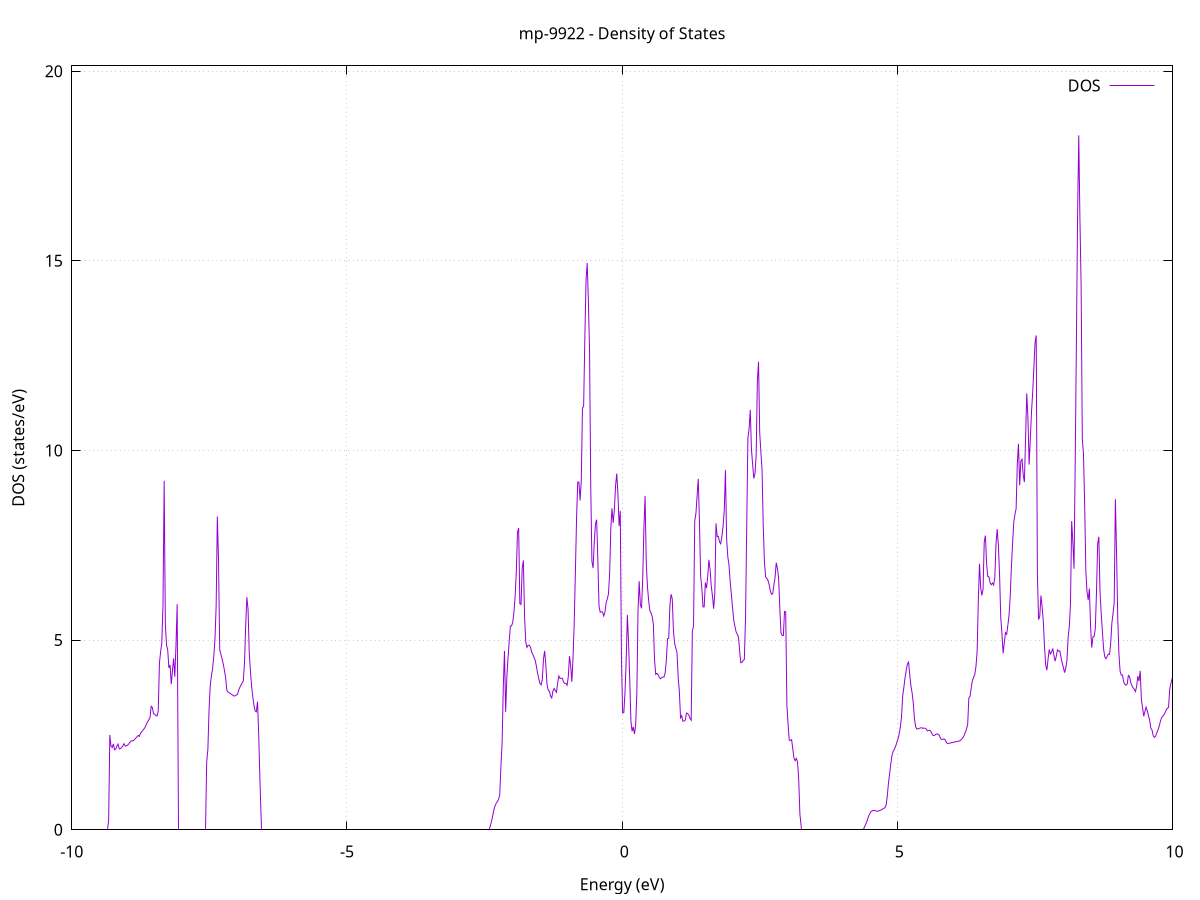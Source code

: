 set title 'mp-9922 - Density of States'
set xlabel 'Energy (eV)'
set ylabel 'DOS (states/eV)'
set grid
set xrange [-10:10]
set yrange [0:20.139]
set xzeroaxis lt -1
set terminal png size 800,600
set output 'mp-9922_dos_gnuplot.png'
plot '-' using 1:2 with lines title 'DOS'
-29.169300 0.000000
-29.147900 0.000000
-29.126400 0.000000
-29.104900 0.000000
-29.083500 0.000000
-29.062000 0.000000
-29.040500 0.000000
-29.019000 0.000000
-28.997600 0.000000
-28.976100 0.000000
-28.954600 0.000000
-28.933200 0.000000
-28.911700 0.000000
-28.890200 0.000000
-28.868800 0.000000
-28.847300 0.000000
-28.825800 0.000000
-28.804300 0.000000
-28.782900 0.000000
-28.761400 0.000000
-28.739900 0.000000
-28.718500 0.000000
-28.697000 0.000000
-28.675500 0.000000
-28.654100 0.000000
-28.632600 0.000000
-28.611100 0.000000
-28.589600 0.000000
-28.568200 0.000000
-28.546700 0.000000
-28.525200 0.000000
-28.503800 0.000000
-28.482300 0.000000
-28.460800 0.000000
-28.439300 0.000000
-28.417900 0.000000
-28.396400 0.000000
-28.374900 0.000000
-28.353500 0.000000
-28.332000 0.000000
-28.310500 0.000000
-28.289100 0.000000
-28.267600 0.000000
-28.246100 0.000000
-28.224600 0.000000
-28.203200 0.000000
-28.181700 0.000000
-28.160200 0.000000
-28.138800 0.000000
-28.117300 0.000000
-28.095800 0.000000
-28.074300 0.000000
-28.052900 0.000000
-28.031400 0.000000
-28.009900 0.000000
-27.988500 0.000000
-27.967000 0.000000
-27.945500 0.000000
-27.924100 0.000000
-27.902600 0.000000
-27.881100 0.000000
-27.859600 0.000000
-27.838200 0.000000
-27.816700 0.000000
-27.795200 0.000000
-27.773800 0.000000
-27.752300 0.000000
-27.730800 0.000000
-27.709300 0.000000
-27.687900 0.000000
-27.666400 0.000000
-27.644900 0.000000
-27.623500 0.000000
-27.602000 0.000000
-27.580500 0.000000
-27.559100 0.000000
-27.537600 0.000000
-27.516100 0.000000
-27.494600 0.000000
-27.473200 0.000000
-27.451700 0.000000
-27.430200 0.000000
-27.408800 0.000000
-27.387300 0.000000
-27.365800 0.000000
-27.344400 0.000000
-27.322900 0.000000
-27.301400 0.000000
-27.279900 0.000000
-27.258500 0.000000
-27.237000 0.000000
-27.215500 47.476700
-27.194100 25.462100
-27.172600 78.141700
-27.151100 52.077900
-27.129600 23.795300
-27.108200 18.112100
-27.086700 20.842400
-27.065200 70.262400
-27.043800 0.000000
-27.022300 0.000000
-27.000800 0.000000
-26.979400 285.922700
-26.957900 0.000000
-26.936400 0.000000
-26.914900 0.000000
-26.893500 0.000000
-26.872000 0.000000
-26.850500 0.000000
-26.829100 0.000000
-26.807600 0.000000
-26.786100 0.000000
-26.764600 0.000000
-26.743200 0.000000
-26.721700 0.000000
-26.700200 0.000000
-26.678800 0.000000
-26.657300 0.000000
-26.635800 0.000000
-26.614400 0.000000
-26.592900 0.000000
-26.571400 0.000000
-26.549900 0.000000
-26.528500 0.000000
-26.507000 0.000000
-26.485500 0.000000
-26.464100 0.000000
-26.442600 0.000000
-26.421100 0.000000
-26.399600 0.000000
-26.378200 0.000000
-26.356700 0.000000
-26.335200 0.000000
-26.313800 0.000000
-26.292300 0.000000
-26.270800 0.000000
-26.249400 0.000000
-26.227900 0.000000
-26.206400 0.000000
-26.184900 0.000000
-26.163500 0.000000
-26.142000 0.000000
-26.120500 0.000000
-26.099100 0.000000
-26.077600 0.000000
-26.056100 0.000000
-26.034700 0.000000
-26.013200 0.000000
-25.991700 0.000000
-25.970200 0.000000
-25.948800 0.000000
-25.927300 0.000000
-25.905800 0.000000
-25.884400 0.000000
-25.862900 0.000000
-25.841400 0.000000
-25.819900 0.000000
-25.798500 0.000000
-25.777000 0.000000
-25.755500 0.000000
-25.734100 0.000000
-25.712600 0.000000
-25.691100 0.000000
-25.669700 0.000000
-25.648200 0.000000
-25.626700 0.000000
-25.605200 0.000000
-25.583800 0.000000
-25.562300 0.000000
-25.540800 0.000000
-25.519400 0.000000
-25.497900 0.000000
-25.476400 0.000000
-25.454900 0.000000
-25.433500 0.000000
-25.412000 0.000000
-25.390500 0.000000
-25.369100 0.000000
-25.347600 0.000000
-25.326100 0.000000
-25.304700 0.000000
-25.283200 0.000000
-25.261700 0.000000
-25.240200 0.000000
-25.218800 0.000000
-25.197300 0.000000
-25.175800 0.000000
-25.154400 0.000000
-25.132900 0.000000
-25.111400 0.000000
-25.089900 0.000000
-25.068500 0.000000
-25.047000 0.000000
-25.025500 0.000000
-25.004100 0.000000
-24.982600 0.000000
-24.961100 0.000000
-24.939700 0.000000
-24.918200 0.000000
-24.896700 0.000000
-24.875200 0.000000
-24.853800 0.000000
-24.832300 0.000000
-24.810800 0.000000
-24.789400 0.000000
-24.767900 0.000000
-24.746400 0.000000
-24.725000 0.000000
-24.703500 0.000000
-24.682000 0.000000
-24.660500 0.000000
-24.639100 0.000000
-24.617600 0.000000
-24.596100 0.000000
-24.574700 0.000000
-24.553200 0.000000
-24.531700 0.000000
-24.510200 0.000000
-24.488800 0.000000
-24.467300 0.000000
-24.445800 0.000000
-24.424400 0.000000
-24.402900 0.000000
-24.381400 0.000000
-24.360000 0.000000
-24.338500 0.000000
-24.317000 0.000000
-24.295500 0.000000
-24.274100 0.000000
-24.252600 0.000000
-24.231100 0.000000
-24.209700 0.000000
-24.188200 0.000000
-24.166700 0.000000
-24.145200 0.000000
-24.123800 0.000000
-24.102300 0.000000
-24.080800 0.000000
-24.059400 0.000000
-24.037900 0.000000
-24.016400 0.000000
-23.995000 0.000000
-23.973500 0.000000
-23.952000 0.000000
-23.930500 0.000000
-23.909100 0.000000
-23.887600 0.000000
-23.866100 0.000000
-23.844700 0.000000
-23.823200 0.000000
-23.801700 0.000000
-23.780200 0.000000
-23.758800 0.000000
-23.737300 0.000000
-23.715800 0.000000
-23.694400 0.000000
-23.672900 0.000000
-23.651400 0.000000
-23.630000 0.000000
-23.608500 0.000000
-23.587000 0.000000
-23.565500 0.000000
-23.544100 0.000000
-23.522600 0.000000
-23.501100 0.000000
-23.479700 0.000000
-23.458200 0.000000
-23.436700 0.000000
-23.415300 0.000000
-23.393800 0.000000
-23.372300 0.000000
-23.350800 0.000000
-23.329400 0.000000
-23.307900 0.000000
-23.286400 0.000000
-23.265000 0.000000
-23.243500 0.000000
-23.222000 0.000000
-23.200500 0.000000
-23.179100 0.000000
-23.157600 0.000000
-23.136100 0.000000
-23.114700 0.000000
-23.093200 0.000000
-23.071700 0.000000
-23.050300 0.000000
-23.028800 0.000000
-23.007300 0.000000
-22.985800 0.000000
-22.964400 0.000000
-22.942900 0.000000
-22.921400 0.000000
-22.900000 0.000000
-22.878500 0.000000
-22.857000 0.000000
-22.835500 0.000000
-22.814100 0.000000
-22.792600 0.000000
-22.771100 0.000000
-22.749700 0.000000
-22.728200 0.000000
-22.706700 0.000000
-22.685300 0.000000
-22.663800 0.000000
-22.642300 0.000000
-22.620800 0.000000
-22.599400 0.000000
-22.577900 0.000000
-22.556400 0.000000
-22.535000 0.000000
-22.513500 0.000000
-22.492000 0.000000
-22.470500 0.000000
-22.449100 0.000000
-22.427600 0.000000
-22.406100 0.000000
-22.384700 0.000000
-22.363200 0.000000
-22.341700 0.000000
-22.320300 0.000000
-22.298800 0.000000
-22.277300 0.000000
-22.255800 0.000000
-22.234400 0.000000
-22.212900 0.000000
-22.191400 0.000000
-22.170000 0.000000
-22.148500 0.000000
-22.127000 0.000000
-22.105500 0.000000
-22.084100 0.000000
-22.062600 0.000000
-22.041100 0.000000
-22.019700 0.000000
-21.998200 0.000000
-21.976700 0.000000
-21.955300 0.000000
-21.933800 0.000000
-21.912300 0.000000
-21.890800 0.000000
-21.869400 0.000000
-21.847900 0.000000
-21.826400 0.000000
-21.805000 0.000000
-21.783500 0.000000
-21.762000 0.000000
-21.740600 0.000000
-21.719100 0.000000
-21.697600 0.000000
-21.676100 0.000000
-21.654700 0.000000
-21.633200 0.000000
-21.611700 0.000000
-21.590300 0.000000
-21.568800 0.000000
-21.547300 0.000000
-21.525800 0.000000
-21.504400 0.000000
-21.482900 0.000000
-21.461400 0.000000
-21.440000 0.000000
-21.418500 0.000000
-21.397000 0.000000
-21.375600 0.000000
-21.354100 0.000000
-21.332600 0.000000
-21.311100 0.000000
-21.289700 0.000000
-21.268200 0.000000
-21.246700 0.000000
-21.225300 0.000000
-21.203800 0.000000
-21.182300 0.000000
-21.160800 0.000000
-21.139400 0.000000
-21.117900 0.000000
-21.096400 0.000000
-21.075000 0.000000
-21.053500 0.000000
-21.032000 0.000000
-21.010600 0.000000
-20.989100 0.000000
-20.967600 0.000000
-20.946100 0.000000
-20.924700 0.000000
-20.903200 0.000000
-20.881700 0.000000
-20.860300 0.000000
-20.838800 0.000000
-20.817300 0.000000
-20.795800 0.000000
-20.774400 0.000000
-20.752900 0.000000
-20.731400 0.000000
-20.710000 0.000000
-20.688500 0.000000
-20.667000 0.000000
-20.645600 0.000000
-20.624100 0.000000
-20.602600 0.000000
-20.581100 0.000000
-20.559700 0.000000
-20.538200 0.000000
-20.516700 0.000000
-20.495300 0.000000
-20.473800 0.000000
-20.452300 0.000000
-20.430900 0.000000
-20.409400 0.000000
-20.387900 0.000000
-20.366400 0.000000
-20.345000 0.000000
-20.323500 0.000000
-20.302000 0.000000
-20.280600 0.000000
-20.259100 0.000000
-20.237600 0.000000
-20.216100 0.000000
-20.194700 0.000000
-20.173200 0.000000
-20.151700 0.000000
-20.130300 0.000000
-20.108800 0.000000
-20.087300 0.000000
-20.065900 0.000000
-20.044400 0.000000
-20.022900 0.000000
-20.001400 0.000000
-19.980000 0.000000
-19.958500 0.000000
-19.937000 0.000000
-19.915600 0.000000
-19.894100 0.000000
-19.872600 0.000000
-19.851100 0.000000
-19.829700 0.000000
-19.808200 0.000000
-19.786700 0.000000
-19.765300 0.000000
-19.743800 0.000000
-19.722300 0.000000
-19.700900 0.000000
-19.679400 0.000000
-19.657900 0.000000
-19.636400 0.000000
-19.615000 0.000000
-19.593500 0.000000
-19.572000 0.000000
-19.550600 0.000000
-19.529100 0.000000
-19.507600 0.000000
-19.486100 0.000000
-19.464700 0.000000
-19.443200 0.000000
-19.421700 0.000000
-19.400300 0.000000
-19.378800 0.000000
-19.357300 0.000000
-19.335900 0.000000
-19.314400 0.000000
-19.292900 0.000000
-19.271400 0.000000
-19.250000 0.000000
-19.228500 0.000000
-19.207000 0.000000
-19.185600 0.000000
-19.164100 0.000000
-19.142600 0.000000
-19.121200 0.000000
-19.099700 0.000000
-19.078200 0.000000
-19.056700 0.000000
-19.035300 0.000000
-19.013800 0.000000
-18.992300 0.000000
-18.970900 0.000000
-18.949400 0.000000
-18.927900 0.000000
-18.906400 0.000000
-18.885000 0.000000
-18.863500 0.000000
-18.842000 0.000000
-18.820600 0.000000
-18.799100 0.000000
-18.777600 0.000000
-18.756200 0.000000
-18.734700 0.000000
-18.713200 0.000000
-18.691700 0.000000
-18.670300 0.000000
-18.648800 0.000000
-18.627300 0.000000
-18.605900 0.000000
-18.584400 0.000000
-18.562900 0.000000
-18.541400 0.000000
-18.520000 0.000000
-18.498500 0.000000
-18.477000 0.000000
-18.455600 0.000000
-18.434100 0.000000
-18.412600 0.000000
-18.391200 0.000000
-18.369700 0.000000
-18.348200 0.000000
-18.326700 0.000000
-18.305300 0.000000
-18.283800 0.000000
-18.262300 0.000000
-18.240900 0.000000
-18.219400 0.000000
-18.197900 0.000000
-18.176400 0.000000
-18.155000 0.000000
-18.133500 0.000000
-18.112000 0.000000
-18.090600 0.000000
-18.069100 0.000000
-18.047600 0.000000
-18.026200 0.000000
-18.004700 0.000000
-17.983200 0.000000
-17.961700 0.000000
-17.940300 0.000000
-17.918800 0.000000
-17.897300 0.000000
-17.875900 0.000000
-17.854400 0.000000
-17.832900 0.000000
-17.811500 0.000000
-17.790000 0.000000
-17.768500 0.000000
-17.747000 0.000000
-17.725600 0.000000
-17.704100 0.000000
-17.682600 0.000000
-17.661200 0.000000
-17.639700 0.000000
-17.618200 0.000000
-17.596700 0.000000
-17.575300 0.000000
-17.553800 0.000000
-17.532300 0.000000
-17.510900 0.000000
-17.489400 0.000000
-17.467900 0.000000
-17.446500 0.000000
-17.425000 0.000000
-17.403500 0.000000
-17.382000 0.000000
-17.360600 0.000000
-17.339100 0.000000
-17.317600 0.000000
-17.296200 0.000000
-17.274700 0.000000
-17.253200 0.000000
-17.231700 0.000000
-17.210300 0.000000
-17.188800 0.000000
-17.167300 0.000000
-17.145900 0.000000
-17.124400 0.000000
-17.102900 0.000000
-17.081500 0.000000
-17.060000 0.000000
-17.038500 0.000000
-17.017000 0.000000
-16.995600 0.000000
-16.974100 0.000000
-16.952600 0.000000
-16.931200 0.000000
-16.909700 0.000000
-16.888200 0.000000
-16.866700 0.000000
-16.845300 0.000000
-16.823800 0.000000
-16.802300 0.000000
-16.780900 0.000000
-16.759400 0.000000
-16.737900 0.000000
-16.716500 0.000000
-16.695000 0.000000
-16.673500 0.000000
-16.652000 0.000000
-16.630600 0.000000
-16.609100 0.000000
-16.587600 0.000000
-16.566200 0.000000
-16.544700 0.000000
-16.523200 0.000000
-16.501800 0.000000
-16.480300 0.000000
-16.458800 0.000000
-16.437300 0.000000
-16.415900 0.000000
-16.394400 0.000000
-16.372900 0.000000
-16.351500 0.000000
-16.330000 0.000000
-16.308500 0.000000
-16.287000 0.000000
-16.265600 0.000000
-16.244100 0.000000
-16.222600 0.000000
-16.201200 0.000000
-16.179700 0.000000
-16.158200 0.000000
-16.136800 0.000000
-16.115300 0.000000
-16.093800 0.000000
-16.072300 0.000000
-16.050900 0.000000
-16.029400 0.000000
-16.007900 0.000000
-15.986500 0.000000
-15.965000 0.000000
-15.943500 0.000000
-15.922000 0.000000
-15.900600 0.000000
-15.879100 0.000000
-15.857600 0.000000
-15.836200 0.000000
-15.814700 0.000000
-15.793200 0.000000
-15.771800 0.000000
-15.750300 0.000000
-15.728800 0.000000
-15.707300 0.000000
-15.685900 0.000000
-15.664400 0.000000
-15.642900 0.000000
-15.621500 0.000000
-15.600000 0.000000
-15.578500 0.000000
-15.557000 0.000000
-15.535600 0.000000
-15.514100 0.000000
-15.492600 0.000000
-15.471200 0.000000
-15.449700 0.000000
-15.428200 0.000000
-15.406800 0.000000
-15.385300 0.000000
-15.363800 0.000000
-15.342300 0.000000
-15.320900 0.000000
-15.299400 0.000000
-15.277900 0.000000
-15.256500 0.000000
-15.235000 0.000000
-15.213500 0.000000
-15.192100 0.000000
-15.170600 0.000000
-15.149100 0.000000
-15.127600 0.000000
-15.106200 0.000000
-15.084700 0.000000
-15.063200 0.000000
-15.041800 0.000000
-15.020300 0.000000
-14.998800 0.000000
-14.977300 0.000000
-14.955900 0.000000
-14.934400 0.000000
-14.912900 0.000000
-14.891500 0.000000
-14.870000 0.000000
-14.848500 0.000000
-14.827100 0.000000
-14.805600 0.000000
-14.784100 0.000000
-14.762600 0.000000
-14.741200 0.000000
-14.719700 0.000000
-14.698200 0.000000
-14.676800 0.000000
-14.655300 0.000000
-14.633800 0.000000
-14.612300 0.000000
-14.590900 0.000000
-14.569400 0.000000
-14.547900 0.000000
-14.526500 0.000000
-14.505000 0.000000
-14.483500 0.000000
-14.462100 0.000000
-14.440600 0.000000
-14.419100 0.000000
-14.397600 0.000000
-14.376200 0.000000
-14.354700 0.000000
-14.333200 0.000000
-14.311800 0.000000
-14.290300 0.000000
-14.268800 0.000000
-14.247300 0.000000
-14.225900 0.000000
-14.204400 0.000000
-14.182900 0.000000
-14.161500 0.000000
-14.140000 0.000000
-14.118500 0.000000
-14.097100 0.000000
-14.075600 0.000000
-14.054100 0.000000
-14.032600 0.000000
-14.011200 0.000000
-13.989700 0.000000
-13.968200 0.000000
-13.946800 0.000000
-13.925300 0.000000
-13.903800 0.000000
-13.882300 0.000000
-13.860900 0.000000
-13.839400 0.000000
-13.817900 0.000000
-13.796500 0.000000
-13.775000 0.000000
-13.753500 0.000000
-13.732100 0.000000
-13.710600 0.000000
-13.689100 0.000000
-13.667600 0.000000
-13.646200 0.000000
-13.624700 0.000000
-13.603200 0.000000
-13.581800 0.000000
-13.560300 0.000000
-13.538800 0.000000
-13.517400 0.000000
-13.495900 0.000000
-13.474400 0.000000
-13.452900 0.000000
-13.431500 0.000000
-13.410000 0.000000
-13.388500 0.000000
-13.367100 0.000000
-13.345600 0.000000
-13.324100 0.000000
-13.302600 0.000000
-13.281200 0.000000
-13.259700 0.000000
-13.238200 0.000000
-13.216800 0.000000
-13.195300 0.000000
-13.173800 0.000000
-13.152400 0.000000
-13.130900 0.000000
-13.109400 0.000000
-13.087900 0.000000
-13.066500 0.000000
-13.045000 0.000000
-13.023500 0.000000
-13.002100 0.000000
-12.980600 0.000000
-12.959100 0.000000
-12.937600 0.000000
-12.916200 0.000000
-12.894700 0.000000
-12.873200 0.000000
-12.851800 0.000000
-12.830300 0.000000
-12.808800 0.000000
-12.787400 0.000000
-12.765900 0.000000
-12.744400 0.000000
-12.722900 0.000000
-12.701500 0.000000
-12.680000 0.000000
-12.658500 0.000000
-12.637100 0.000000
-12.615600 0.000000
-12.594100 0.000000
-12.572600 0.000000
-12.551200 0.000000
-12.529700 0.000000
-12.508200 0.000000
-12.486800 0.000000
-12.465300 0.000000
-12.443800 0.000000
-12.422400 0.000000
-12.400900 0.000000
-12.379400 0.000000
-12.357900 0.000000
-12.336500 0.000000
-12.315000 0.000000
-12.293500 0.000000
-12.272100 0.000000
-12.250600 0.000000
-12.229100 0.000000
-12.207700 0.000000
-12.186200 0.000000
-12.164700 0.000000
-12.143200 0.000000
-12.121800 0.000000
-12.100300 0.000000
-12.078800 0.000000
-12.057400 0.000000
-12.035900 0.000000
-12.014400 0.000000
-11.992900 0.000000
-11.971500 0.000000
-11.950000 0.000000
-11.928500 0.000000
-11.907100 0.000000
-11.885600 0.000000
-11.864100 0.000000
-11.842700 0.000000
-11.821200 0.000000
-11.799700 0.000000
-11.778200 0.000000
-11.756800 0.000000
-11.735300 0.000000
-11.713800 0.000000
-11.692400 0.710600
-11.670900 1.413300
-11.649400 2.149500
-11.627900 2.160400
-11.606500 2.257200
-11.585000 2.501500
-11.563500 3.709700
-11.542100 5.034600
-11.520600 5.729400
-11.499100 6.253200
-11.477700 6.760400
-11.456200 7.586100
-11.434700 9.374500
-11.413200 8.909800
-11.391800 9.247300
-11.370300 7.954000
-11.348800 7.494000
-11.327400 7.445900
-11.305900 7.654600
-11.284400 8.013800
-11.262900 8.701500
-11.241500 10.841900
-11.220000 9.817100
-11.198500 8.381600
-11.177100 7.525900
-11.155600 6.823300
-11.134100 6.353900
-11.112700 6.101100
-11.091200 5.635000
-11.069700 1.861600
-11.048200 0.000000
-11.026800 0.000000
-11.005300 0.000000
-10.983800 0.000000
-10.962400 0.000000
-10.940900 0.000000
-10.919400 0.000000
-10.898000 0.000000
-10.876500 0.000000
-10.855000 0.000000
-10.833500 0.000000
-10.812100 0.000000
-10.790600 0.000000
-10.769100 0.000000
-10.747700 0.000000
-10.726200 0.000000
-10.704700 0.000000
-10.683200 0.000000
-10.661800 0.000000
-10.640300 0.000000
-10.618800 0.000000
-10.597400 0.000000
-10.575900 0.000000
-10.554400 0.000000
-10.533000 0.000000
-10.511500 0.000000
-10.490000 0.000000
-10.468500 0.000000
-10.447100 0.000000
-10.425600 0.000000
-10.404100 0.000000
-10.382700 0.000000
-10.361200 0.000000
-10.339700 0.000000
-10.318200 0.000000
-10.296800 0.000000
-10.275300 0.000000
-10.253800 0.000000
-10.232400 0.000000
-10.210900 0.000000
-10.189400 0.000000
-10.168000 0.000000
-10.146500 0.000000
-10.125000 0.000000
-10.103500 0.000000
-10.082100 0.000000
-10.060600 0.000000
-10.039100 0.000000
-10.017700 0.000000
-9.996200 0.000000
-9.974700 0.000000
-9.953200 0.000000
-9.931800 0.000000
-9.910300 0.000000
-9.888800 0.000000
-9.867400 0.000000
-9.845900 0.000000
-9.824400 0.000000
-9.803000 0.000000
-9.781500 0.000000
-9.760000 0.000000
-9.738500 0.000000
-9.717100 0.000000
-9.695600 0.000000
-9.674100 0.000000
-9.652700 0.000000
-9.631200 0.000000
-9.609700 0.000000
-9.588300 0.000000
-9.566800 0.000000
-9.545300 0.000000
-9.523800 0.000000
-9.502400 0.000000
-9.480900 0.000000
-9.459400 0.000000
-9.438000 0.000000
-9.416500 0.000000
-9.395000 0.000000
-9.373500 0.000000
-9.352100 0.000000
-9.330600 0.231400
-9.309100 2.500500
-9.287700 2.203800
-9.266200 2.170000
-9.244700 2.263600
-9.223300 2.109500
-9.201800 2.123900
-9.180300 2.206500
-9.158800 2.259800
-9.137400 2.131700
-9.115900 2.140500
-9.094400 2.170000
-9.073000 2.209500
-9.051500 2.269900
-9.030000 2.206700
-9.008500 2.211100
-8.987100 2.229200
-8.965600 2.263400
-8.944100 2.302500
-8.922700 2.343800
-8.901200 2.343200
-8.879700 2.351300
-8.858300 2.383400
-8.836800 2.415300
-8.815300 2.451000
-8.793800 2.487700
-8.772400 2.463100
-8.750900 2.545800
-8.729400 2.583000
-8.708000 2.623500
-8.686500 2.663800
-8.665000 2.708100
-8.643500 2.785100
-8.622100 2.848100
-8.600600 2.898400
-8.579100 2.953800
-8.557700 3.256000
-8.536200 3.223500
-8.514700 3.056600
-8.493300 3.050400
-8.471800 3.008100
-8.450300 3.000600
-8.428800 3.146400
-8.407400 4.399200
-8.385900 4.698200
-8.364400 4.917700
-8.343000 5.913300
-8.321500 9.201500
-8.300000 5.400500
-8.278600 4.873100
-8.257100 4.740500
-8.235600 4.268400
-8.214100 4.345800
-8.192700 3.838100
-8.171200 4.192300
-8.149700 4.519000
-8.128300 4.033700
-8.106800 4.867500
-8.085300 5.947300
-8.063800 0.000000
-8.042400 0.000000
-8.020900 0.000000
-7.999400 0.000000
-7.978000 0.000000
-7.956500 0.000000
-7.935000 0.000000
-7.913600 0.000000
-7.892100 0.000000
-7.870600 0.000000
-7.849100 0.000000
-7.827700 0.000000
-7.806200 0.000000
-7.784700 0.000000
-7.763300 0.000000
-7.741800 0.000000
-7.720300 0.000000
-7.698800 0.000000
-7.677400 0.000000
-7.655900 0.000000
-7.634400 0.000000
-7.613000 0.000000
-7.591500 0.000000
-7.570000 0.000000
-7.548600 1.785400
-7.527100 2.123300
-7.505600 3.188700
-7.484100 3.807300
-7.462700 4.064400
-7.441200 4.253100
-7.419700 4.590200
-7.398300 5.023500
-7.376800 5.909900
-7.355300 8.259500
-7.333800 7.089600
-7.312400 4.753300
-7.290900 4.624700
-7.269400 4.501900
-7.248000 4.368800
-7.226500 4.205700
-7.205000 4.013600
-7.183600 3.686700
-7.162100 3.631700
-7.140600 3.610900
-7.119100 3.590700
-7.097700 3.570300
-7.076200 3.549300
-7.054700 3.527200
-7.033300 3.529000
-7.011800 3.552200
-6.990300 3.565200
-6.968900 3.674700
-6.947400 3.751500
-6.925900 3.814800
-6.904400 3.872600
-6.883000 3.927700
-6.861500 4.410100
-6.840000 5.392200
-6.818600 6.134600
-6.797100 5.804300
-6.775600 4.670500
-6.754100 4.174400
-6.732700 3.783000
-6.711200 3.510200
-6.689700 3.272400
-6.668300 3.134500
-6.646800 3.109600
-6.625300 3.378200
-6.603900 2.524000
-6.582400 1.364700
-6.560900 0.000000
-6.539400 0.000000
-6.518000 0.000000
-6.496500 0.000000
-6.475000 0.000000
-6.453600 0.000000
-6.432100 0.000000
-6.410600 0.000000
-6.389100 0.000000
-6.367700 0.000000
-6.346200 0.000000
-6.324700 0.000000
-6.303300 0.000000
-6.281800 0.000000
-6.260300 0.000000
-6.238900 0.000000
-6.217400 0.000000
-6.195900 0.000000
-6.174400 0.000000
-6.153000 0.000000
-6.131500 0.000000
-6.110000 0.000000
-6.088600 0.000000
-6.067100 0.000000
-6.045600 0.000000
-6.024100 0.000000
-6.002700 0.000000
-5.981200 0.000000
-5.959700 0.000000
-5.938300 0.000000
-5.916800 0.000000
-5.895300 0.000000
-5.873900 0.000000
-5.852400 0.000000
-5.830900 0.000000
-5.809400 0.000000
-5.788000 0.000000
-5.766500 0.000000
-5.745000 0.000000
-5.723600 0.000000
-5.702100 0.000000
-5.680600 0.000000
-5.659100 0.000000
-5.637700 0.000000
-5.616200 0.000000
-5.594700 0.000000
-5.573300 0.000000
-5.551800 0.000000
-5.530300 0.000000
-5.508900 0.000000
-5.487400 0.000000
-5.465900 0.000000
-5.444400 0.000000
-5.423000 0.000000
-5.401500 0.000000
-5.380000 0.000000
-5.358600 0.000000
-5.337100 0.000000
-5.315600 0.000000
-5.294200 0.000000
-5.272700 0.000000
-5.251200 0.000000
-5.229700 0.000000
-5.208300 0.000000
-5.186800 0.000000
-5.165300 0.000000
-5.143900 0.000000
-5.122400 0.000000
-5.100900 0.000000
-5.079400 0.000000
-5.058000 0.000000
-5.036500 0.000000
-5.015000 0.000000
-4.993600 0.000000
-4.972100 0.000000
-4.950600 0.000000
-4.929200 0.000000
-4.907700 0.000000
-4.886200 0.000000
-4.864700 0.000000
-4.843300 0.000000
-4.821800 0.000000
-4.800300 0.000000
-4.778900 0.000000
-4.757400 0.000000
-4.735900 0.000000
-4.714400 0.000000
-4.693000 0.000000
-4.671500 0.000000
-4.650000 0.000000
-4.628600 0.000000
-4.607100 0.000000
-4.585600 0.000000
-4.564200 0.000000
-4.542700 0.000000
-4.521200 0.000000
-4.499700 0.000000
-4.478300 0.000000
-4.456800 0.000000
-4.435300 0.000000
-4.413900 0.000000
-4.392400 0.000000
-4.370900 0.000000
-4.349400 0.000000
-4.328000 0.000000
-4.306500 0.000000
-4.285000 0.000000
-4.263600 0.000000
-4.242100 0.000000
-4.220600 0.000000
-4.199200 0.000000
-4.177700 0.000000
-4.156200 0.000000
-4.134700 0.000000
-4.113300 0.000000
-4.091800 0.000000
-4.070300 0.000000
-4.048900 0.000000
-4.027400 0.000000
-4.005900 0.000000
-3.984500 0.000000
-3.963000 0.000000
-3.941500 0.000000
-3.920000 0.000000
-3.898600 0.000000
-3.877100 0.000000
-3.855600 0.000000
-3.834200 0.000000
-3.812700 0.000000
-3.791200 0.000000
-3.769700 0.000000
-3.748300 0.000000
-3.726800 0.000000
-3.705300 0.000000
-3.683900 0.000000
-3.662400 0.000000
-3.640900 0.000000
-3.619500 0.000000
-3.598000 0.000000
-3.576500 0.000000
-3.555000 0.000000
-3.533600 0.000000
-3.512100 0.000000
-3.490600 0.000000
-3.469200 0.000000
-3.447700 0.000000
-3.426200 0.000000
-3.404700 0.000000
-3.383300 0.000000
-3.361800 0.000000
-3.340300 0.000000
-3.318900 0.000000
-3.297400 0.000000
-3.275900 0.000000
-3.254500 0.000000
-3.233000 0.000000
-3.211500 0.000000
-3.190000 0.000000
-3.168600 0.000000
-3.147100 0.000000
-3.125600 0.000000
-3.104200 0.000000
-3.082700 0.000000
-3.061200 0.000000
-3.039700 0.000000
-3.018300 0.000000
-2.996800 0.000000
-2.975300 0.000000
-2.953900 0.000000
-2.932400 0.000000
-2.910900 0.000000
-2.889500 0.000000
-2.868000 0.000000
-2.846500 0.000000
-2.825000 0.000000
-2.803600 0.000000
-2.782100 0.000000
-2.760600 0.000000
-2.739200 0.000000
-2.717700 0.000000
-2.696200 0.000000
-2.674800 0.000000
-2.653300 0.000000
-2.631800 0.000000
-2.610300 0.000000
-2.588900 0.000000
-2.567400 0.000000
-2.545900 0.000000
-2.524500 0.000000
-2.503000 0.000000
-2.481500 0.000000
-2.460000 0.000000
-2.438600 0.000000
-2.417100 0.001700
-2.395600 0.101500
-2.374200 0.221300
-2.352700 0.365600
-2.331200 0.522600
-2.309800 0.628500
-2.288300 0.699900
-2.266800 0.742600
-2.245300 0.803500
-2.223900 0.926300
-2.202400 1.668400
-2.180900 2.292600
-2.159500 3.771500
-2.138000 4.716800
-2.116500 3.107200
-2.095000 4.025100
-2.073600 4.533000
-2.052100 4.976300
-2.030600 5.366800
-2.009200 5.376300
-1.987700 5.472200
-1.966200 5.729700
-1.944800 6.143500
-1.923300 6.785000
-1.901800 7.845200
-1.880300 7.952700
-1.858900 5.959400
-1.837400 5.939100
-1.815900 6.897900
-1.794500 7.101500
-1.773000 5.606300
-1.751500 4.952300
-1.730000 4.808200
-1.708600 4.866300
-1.687100 4.864300
-1.665600 4.811200
-1.644200 4.688900
-1.622700 4.623900
-1.601200 4.542800
-1.579800 4.465800
-1.558300 4.315200
-1.536800 4.127700
-1.515300 3.986800
-1.493900 3.855800
-1.472400 3.820200
-1.450900 3.953500
-1.429500 4.500600
-1.408000 4.717500
-1.386500 4.337000
-1.365100 3.830300
-1.343600 3.683300
-1.322100 3.652100
-1.300600 3.522100
-1.279200 3.473600
-1.257700 3.656100
-1.236200 3.724500
-1.214800 3.670800
-1.193300 3.622600
-1.171800 3.875300
-1.150300 4.054600
-1.128900 3.991600
-1.107400 3.990800
-1.085900 3.994800
-1.064500 3.891900
-1.043000 3.859300
-1.021500 3.857800
-1.000100 3.810500
-0.978600 4.035300
-0.957100 4.577100
-0.935600 4.329400
-0.914200 3.901600
-0.892700 4.537900
-0.871200 5.437300
-0.849800 6.772100
-0.828300 8.215300
-0.806800 9.167400
-0.785300 9.164300
-0.763900 8.683300
-0.742400 9.208700
-0.720900 11.118000
-0.699500 11.164700
-0.678000 12.955000
-0.656500 14.481100
-0.635100 14.942300
-0.613600 13.951700
-0.592100 12.616100
-0.570600 9.054600
-0.549200 7.069500
-0.527700 6.901400
-0.506200 7.594900
-0.484800 8.062200
-0.463300 8.175600
-0.441800 7.138200
-0.420300 5.896400
-0.398900 5.734900
-0.377400 5.750000
-0.355900 5.736500
-0.334500 5.635300
-0.313000 5.732400
-0.291500 5.980700
-0.270100 6.081800
-0.248600 6.219600
-0.227100 6.752600
-0.205600 7.959700
-0.184200 8.474200
-0.162700 8.089700
-0.141200 8.441000
-0.119800 9.062200
-0.098300 9.388600
-0.076800 8.867400
-0.055400 8.010400
-0.033900 8.407800
-0.012400 4.492300
0.009100 3.082400
0.030500 3.092800
0.052000 3.619000
0.073500 4.476300
0.094900 5.667900
0.116400 4.932800
0.137900 3.974600
0.159400 2.866000
0.180800 2.596100
0.202300 2.713600
0.223800 2.527500
0.245200 2.752300
0.266700 3.576600
0.288200 5.755600
0.309600 6.555300
0.331100 5.934300
0.352600 5.838100
0.374100 6.641400
0.395500 7.959700
0.417000 8.802300
0.438500 7.019100
0.459900 6.413600
0.481400 6.046400
0.502900 5.778300
0.524400 5.716400
0.545800 5.625000
0.567300 5.414300
0.588800 4.473800
0.610200 4.096700
0.631700 4.125200
0.653200 4.087700
0.674600 4.023500
0.696100 3.980000
0.717600 4.007100
0.739100 4.027900
0.760500 4.028100
0.782000 4.139500
0.803500 4.472600
0.824900 5.036000
0.846400 5.047700
0.867900 5.928900
0.889400 6.208700
0.910800 6.084000
0.932300 5.238700
0.953800 4.918100
0.975200 4.786600
0.996700 4.676600
1.018200 4.018000
1.039600 3.642400
1.061100 2.952900
1.082600 3.006100
1.104100 2.859600
1.125500 2.866600
1.147000 2.892200
1.168500 3.078700
1.189900 3.066000
1.211400 3.024400
1.232900 2.935600
1.254300 2.889600
1.275800 5.238300
1.297300 5.363800
1.318800 8.141400
1.340200 8.334200
1.361700 8.795300
1.383200 9.251300
1.404600 8.132300
1.426100 6.688900
1.447600 6.376400
1.469100 5.875800
1.490500 5.878500
1.512000 6.515700
1.533500 6.373000
1.554900 6.675900
1.576400 7.116200
1.597900 6.863600
1.619300 6.419500
1.640800 6.171600
1.662300 5.826700
1.683800 6.224700
1.705200 8.077000
1.726700 7.731000
1.748200 7.736800
1.769600 7.588500
1.791100 7.540700
1.812600 7.738500
1.834100 8.008300
1.855500 8.423400
1.877000 9.482200
1.898500 7.661500
1.919900 7.197400
1.941400 6.981400
1.962900 6.543000
1.984300 6.213300
2.005800 5.860700
2.027300 5.534900
2.048800 5.364200
2.070200 5.219000
2.091700 5.156200
2.113200 5.084300
2.134600 4.721400
2.156100 4.405800
2.177600 4.413500
2.199100 4.462900
2.220500 4.492000
2.242000 5.592800
2.263500 7.987800
2.284900 10.332300
2.306400 10.565900
2.327900 11.070100
2.349300 10.031200
2.370800 9.641600
2.392300 9.262300
2.413800 9.387300
2.435200 9.878200
2.456700 11.809500
2.478200 12.338000
2.499600 10.464700
2.521100 9.953800
2.542600 9.473600
2.564000 7.990000
2.585500 7.052600
2.607000 6.665600
2.628500 6.627700
2.649900 6.575600
2.671400 6.460400
2.692900 6.292200
2.714300 6.206900
2.735800 6.227700
2.757300 6.453700
2.778800 6.656100
2.800200 7.043700
2.821700 6.886700
2.843200 6.637800
2.864600 5.837700
2.886100 5.192900
2.907600 5.126000
2.929000 5.120300
2.950500 5.753900
2.972000 5.746700
2.993500 3.276600
3.014900 2.786100
3.036400 2.361800
3.057900 2.354900
3.079300 2.375500
3.100800 2.131400
3.122300 1.881600
3.143800 1.821300
3.165200 1.882500
3.186700 1.786700
3.208200 1.328600
3.229600 0.414000
3.251100 0.000000
3.272600 0.000000
3.294000 0.000000
3.315500 0.000000
3.337000 0.000000
3.358500 0.000000
3.379900 0.000000
3.401400 0.000000
3.422900 0.000000
3.444300 0.000000
3.465800 0.000000
3.487300 0.000000
3.508800 0.000000
3.530200 0.000000
3.551700 0.000000
3.573200 0.000000
3.594600 0.000000
3.616100 0.000000
3.637600 0.000000
3.659000 0.000000
3.680500 0.000000
3.702000 0.000000
3.723500 0.000000
3.744900 0.000000
3.766400 0.000000
3.787900 0.000000
3.809300 0.000000
3.830800 0.000000
3.852300 0.000000
3.873800 0.000000
3.895200 0.000000
3.916700 0.000000
3.938200 0.000000
3.959600 0.000000
3.981100 0.000000
4.002600 0.000000
4.024000 0.000000
4.045500 0.000000
4.067000 0.000000
4.088500 0.000000
4.109900 0.000000
4.131400 0.000000
4.152900 0.000000
4.174300 0.000000
4.195800 0.000000
4.217300 0.000000
4.238700 0.000000
4.260200 0.000000
4.281700 0.000000
4.303200 0.000000
4.324600 0.000000
4.346100 0.000000
4.367600 0.000000
4.389000 0.026700
4.410500 0.096200
4.432000 0.166400
4.453500 0.249100
4.474900 0.347100
4.496400 0.417500
4.517900 0.473000
4.539300 0.496100
4.560800 0.505200
4.582300 0.510700
4.603700 0.500700
4.625200 0.488500
4.646700 0.492600
4.668200 0.500600
4.689600 0.513000
4.711100 0.528100
4.732600 0.546400
4.754000 0.564700
4.775500 0.583100
4.797000 0.654400
4.818500 0.900900
4.839900 1.246300
4.861400 1.490500
4.882900 1.759000
4.904300 1.968400
4.925800 2.073900
4.947300 2.123500
4.968700 2.201000
4.990200 2.299000
5.011700 2.393800
5.033200 2.519700
5.054600 2.706000
5.076100 2.971700
5.097600 3.532700
5.119000 3.756800
5.140500 4.010800
5.162000 4.205600
5.183500 4.373000
5.204900 4.419400
5.226400 4.070600
5.247900 3.785100
5.269300 3.603700
5.290800 3.324500
5.312300 2.919500
5.333700 2.711900
5.355200 2.655600
5.376700 2.663300
5.398200 2.673900
5.419600 2.684600
5.441100 2.691700
5.462600 2.673200
5.484000 2.680900
5.505500 2.677900
5.527000 2.650500
5.548400 2.606900
5.569900 2.618300
5.591400 2.624600
5.612900 2.582300
5.634300 2.517200
5.655800 2.481600
5.677300 2.489000
5.698700 2.515000
5.720200 2.530600
5.741700 2.515600
5.763200 2.492200
5.784600 2.408900
5.806100 2.379500
5.827600 2.388100
5.849000 2.395800
5.870500 2.364800
5.892000 2.296000
5.913400 2.276700
5.934900 2.279200
5.956400 2.284400
5.977900 2.293000
5.999300 2.301600
6.020800 2.306300
6.042300 2.313200
6.063700 2.321900
6.085200 2.328900
6.106700 2.334500
6.128200 2.341900
6.149600 2.363200
6.171100 2.389900
6.192600 2.432500
6.214000 2.487000
6.235500 2.570800
6.257000 2.656600
6.278400 2.775500
6.299900 3.479600
6.321400 3.516300
6.342900 3.746200
6.364300 3.933800
6.385800 4.017400
6.407300 4.092600
6.428700 4.303700
6.450200 4.699400
6.471700 6.021000
6.493200 7.013000
6.514600 6.383600
6.536100 6.179000
6.557600 6.334400
6.579000 7.586000
6.600500 7.756300
6.622000 7.010500
6.643400 6.677900
6.664900 6.668500
6.686400 6.508200
6.707900 6.459800
6.729300 6.505900
6.750800 6.452400
6.772300 6.672700
6.793700 7.552900
6.815200 7.926300
6.836700 7.479600
6.858100 6.713700
6.879600 5.590900
6.901100 5.161900
6.922600 4.654800
6.944000 4.929900
6.965500 5.198200
6.987000 5.154300
7.008400 5.388900
7.029900 5.655700
7.051400 6.159600
7.072900 6.925300
7.094300 7.548800
7.115800 8.101200
7.137300 8.315600
7.158700 8.467600
7.180200 9.648200
7.201700 10.177500
7.223100 9.081400
7.244600 9.721400
7.266100 9.768700
7.287600 9.349600
7.309000 9.168400
7.330500 10.337400
7.352000 11.505900
7.373400 10.854900
7.394900 9.627300
7.416400 10.295900
7.437900 11.006000
7.459300 11.516800
7.480800 12.164900
7.502300 12.837200
7.523700 13.031900
7.545200 6.723000
7.566700 5.540300
7.588100 5.628300
7.609600 6.175200
7.631100 5.877700
7.652600 5.491600
7.674000 4.836400
7.695500 4.351600
7.717000 4.204900
7.738400 4.490300
7.759900 4.752000
7.781400 4.633600
7.802900 4.681300
7.824300 4.778700
7.845800 4.599000
7.867300 4.444800
7.888700 4.575700
7.910200 4.741800
7.931700 4.710400
7.953100 4.713800
7.974600 4.543800
7.996100 4.394100
8.017600 4.278900
8.039000 4.144000
8.060500 4.258600
8.082000 4.455600
8.103400 5.065800
8.124900 5.363800
8.146400 5.961400
8.167800 8.139100
8.189300 7.602900
8.210800 6.881000
8.232300 9.707100
8.253700 12.816700
8.275200 16.148600
8.296700 18.308100
8.318100 16.089800
8.339600 14.370000
8.361100 10.304700
8.382600 9.905500
8.404000 8.575000
8.425500 6.818000
8.447000 6.266600
8.468400 6.060200
8.489900 6.361100
8.511400 5.374500
8.532800 4.802500
8.554300 5.086000
8.575800 5.096400
8.597300 5.301000
8.618700 6.254600
8.640200 7.534400
8.661700 7.725300
8.683100 6.267300
8.704600 5.698500
8.726100 5.232400
8.747600 4.773200
8.769000 4.560800
8.790500 4.507900
8.812000 4.569600
8.833400 4.631500
8.854900 4.621400
8.876400 4.896400
8.897800 5.441800
8.919300 5.699500
8.940800 5.990000
8.962300 8.714800
8.983700 7.276200
9.005200 5.569900
9.026700 4.638100
9.048100 4.175700
9.069600 4.078800
9.091100 4.083600
9.112600 3.900600
9.134000 3.834200
9.155500 3.810200
9.177000 3.841800
9.198400 4.069300
9.219900 4.044100
9.241400 3.883100
9.262800 3.792100
9.284300 3.742800
9.305800 3.703300
9.327300 3.645500
9.348700 3.785600
9.370200 4.050000
9.391700 3.920400
9.413100 4.190700
9.434600 3.431500
9.456100 3.222400
9.477500 2.993800
9.499000 3.112600
9.520500 3.232600
9.542000 3.138000
9.563400 3.005000
9.584900 2.890400
9.606400 2.674800
9.627800 2.633100
9.649300 2.478400
9.670800 2.436700
9.692300 2.466300
9.713700 2.551700
9.735200 2.624000
9.756700 2.723300
9.778100 2.845800
9.799600 2.947900
9.821100 2.992500
9.842500 3.023800
9.864000 3.087300
9.885500 3.159500
9.907000 3.201500
9.928400 3.227500
9.949900 3.715000
9.971400 3.858100
9.992800 3.981400
10.014300 4.062400
10.035800 4.285900
10.057300 3.746000
10.078700 3.713500
10.100200 3.645200
10.121700 3.579000
10.143100 3.525400
10.164600 3.485500
10.186100 3.420100
10.207500 3.415800
10.229000 3.402100
10.250500 3.428600
10.272000 3.216600
10.293400 3.180100
10.314900 3.159900
10.336400 3.147600
10.357800 3.157300
10.379300 3.148900
10.400800 3.253400
10.422300 3.375300
10.443700 3.572300
10.465200 3.703300
10.486700 3.850700
10.508100 3.977000
10.529600 4.051800
10.551100 4.155400
10.572500 3.907300
10.594000 3.885900
10.615500 3.870500
10.637000 3.879300
10.658400 3.860400
10.679900 3.784700
10.701400 3.707600
10.722800 3.617000
10.744300 3.424700
10.765800 3.541400
10.787200 3.401900
10.808700 3.387700
10.830200 3.343200
10.851700 3.362400
10.873100 3.436300
10.894600 3.609200
10.916100 3.826500
10.937500 3.995700
10.959000 4.118100
10.980500 4.554100
11.002000 4.828600
11.023400 4.567100
11.044900 4.318900
11.066400 4.179800
11.087800 4.079300
11.109300 3.937000
11.130800 3.883300
11.152200 3.957100
11.173700 3.916600
11.195200 4.034500
11.216700 4.032900
11.238100 3.794100
11.259600 3.577500
11.281100 3.399400
11.302500 3.174100
11.324000 3.017600
11.345500 3.140000
11.367000 3.192300
11.388400 3.313500
11.409900 3.418900
11.431400 3.535600
11.452800 3.334300
11.474300 2.924000
11.495800 2.705800
11.517200 2.571500
11.538700 2.459000
11.560200 2.193700
11.581700 1.836700
11.603100 1.574700
11.624600 1.276100
11.646100 0.893600
11.667500 0.568900
11.689000 0.346100
11.710500 0.212600
11.732000 0.119500
11.753400 0.066600
11.774900 0.031800
11.796400 0.008900
11.817800 0.000100
11.839300 0.000000
11.860800 0.000000
11.882200 0.000000
11.903700 0.000000
11.925200 0.000000
11.946700 0.000000
11.968100 0.000000
11.989600 0.000000
12.011100 0.000000
12.032500 0.000000
12.054000 0.000000
12.075500 0.000000
12.097000 0.000000
12.118400 0.000000
12.139900 0.000000
12.161400 0.000000
12.182800 0.000000
12.204300 0.000000
12.225800 0.000000
12.247200 0.000000
12.268700 0.000000
12.290200 0.000000
12.311700 0.000000
12.333100 0.000000
12.354600 0.000000
12.376100 0.000000
12.397500 0.000000
12.419000 0.000000
12.440500 0.000000
12.461900 0.000000
12.483400 0.000000
12.504900 0.000000
12.526400 0.000000
12.547800 0.000000
12.569300 0.000000
12.590800 0.000000
12.612200 0.000000
12.633700 0.000000
12.655200 0.000000
12.676700 0.000000
12.698100 0.000000
12.719600 0.000000
12.741100 0.000000
12.762500 0.000000
12.784000 0.000000
12.805500 0.000000
12.826900 0.000000
12.848400 0.000000
12.869900 0.000000
12.891400 0.000000
12.912800 0.000000
12.934300 0.000000
12.955800 0.000000
12.977200 0.000000
12.998700 0.000000
13.020200 0.000000
13.041700 0.000000
13.063100 0.000000
13.084600 0.000000
13.106100 0.000000
13.127500 0.000000
13.149000 0.000000
13.170500 0.000000
13.191900 0.000000
13.213400 0.000000
13.234900 0.000000
13.256400 0.000000
13.277800 0.000000
13.299300 0.000000
13.320800 0.000000
13.342200 0.000000
13.363700 0.000000
13.385200 0.000000
13.406700 0.000000
13.428100 0.000000
13.449600 0.000000
13.471100 0.000000
13.492500 0.000000
13.514000 0.000000
13.535500 0.000000
13.556900 0.000000
13.578400 0.000000
13.599900 0.000000
13.621400 0.000000
13.642800 0.000000
13.664300 0.000000
13.685800 0.000000
13.707200 0.000000
13.728700 0.000000
13.750200 0.000000
13.771600 0.000000
e
